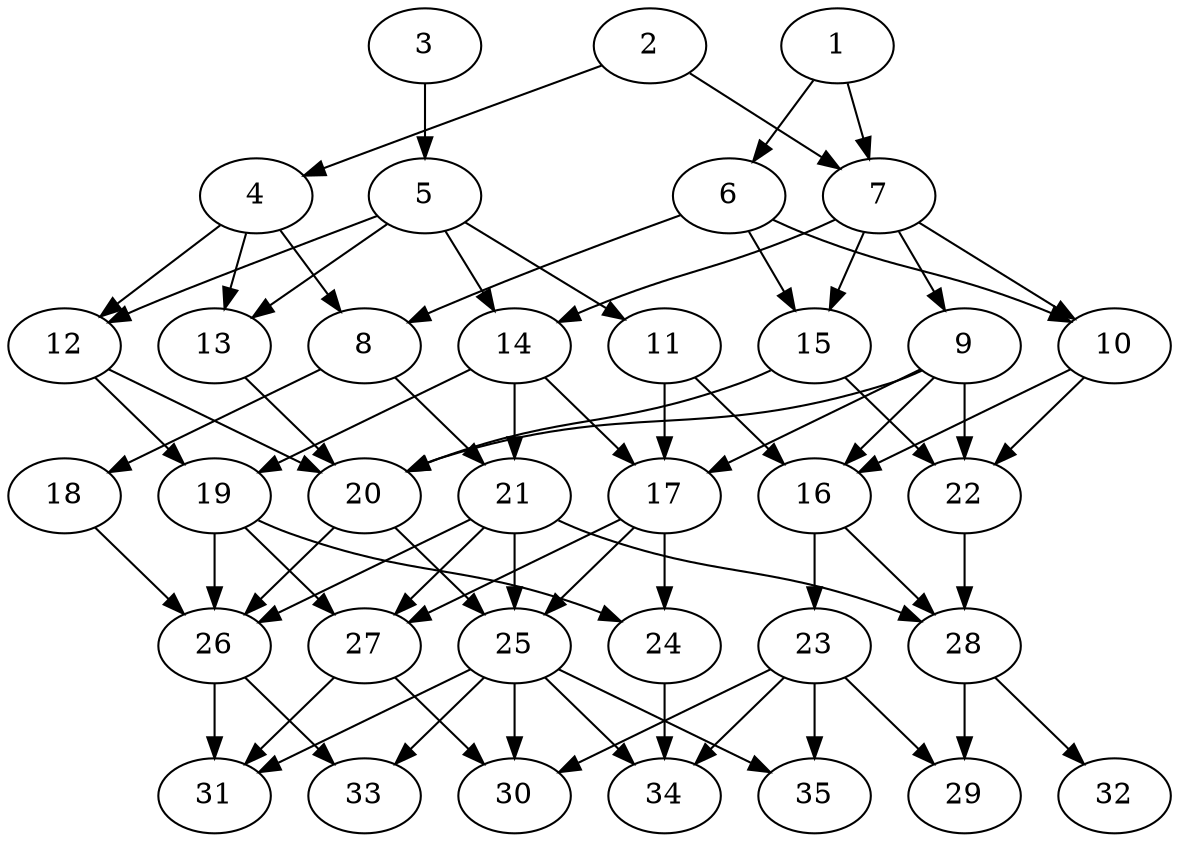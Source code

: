 // DAG (tier=2-normal, mode=compute, n=35, ccr=0.386, fat=0.518, density=0.506, regular=0.557, jump=0.197, mindata=524288, maxdata=8388608)
// DAG automatically generated by daggen at Sun Aug 24 16:33:33 2025
// /home/ermia/Project/Environments/daggen/bin/daggen --dot --ccr 0.386 --fat 0.518 --regular 0.557 --density 0.506 --jump 0.197 --mindata 524288 --maxdata 8388608 -n 35 
digraph G {
  1 [size="51444315078243909632", alpha="0.15", expect_size="25722157539121954816"]
  1 -> 6 [size ="110657684897792"]
  1 -> 7 [size ="110657684897792"]
  2 [size="430886208832299597824", alpha="0.17", expect_size="215443104416149798912"]
  2 -> 4 [size ="456385372356608"]
  2 -> 7 [size ="456385372356608"]
  3 [size="5617929841941020", alpha="0.13", expect_size="2808964920970510"]
  3 -> 5 [size ="121450476339200"]
  4 [size="66653908375483688", alpha="0.14", expect_size="33326954187741844"]
  4 -> 8 [size ="25222497435648"]
  4 -> 12 [size ="25222497435648"]
  4 -> 13 [size ="25222497435648"]
  5 [size="19333074867678347264", alpha="0.13", expect_size="9666537433839173632"]
  5 -> 11 [size ="57626725449728"]
  5 -> 12 [size ="57626725449728"]
  5 -> 13 [size ="57626725449728"]
  5 -> 14 [size ="57626725449728"]
  6 [size="185252268081479155712", alpha="0.09", expect_size="92626134040739577856"]
  6 -> 8 [size ="259975452557312"]
  6 -> 10 [size ="259975452557312"]
  6 -> 15 [size ="259975452557312"]
  7 [size="119044371398143246336", alpha="0.11", expect_size="59522185699071623168"]
  7 -> 9 [size ="193595785084928"]
  7 -> 10 [size ="193595785084928"]
  7 -> 14 [size ="193595785084928"]
  7 -> 15 [size ="193595785084928"]
  8 [size="1410896304171250", alpha="0.14", expect_size="705448152085625"]
  8 -> 18 [size ="56706990080000"]
  8 -> 21 [size ="56706990080000"]
  9 [size="498710569915950", alpha="0.19", expect_size="249355284957975"]
  9 -> 16 [size ="10503887781888"]
  9 -> 17 [size ="10503887781888"]
  9 -> 20 [size ="10503887781888"]
  9 -> 22 [size ="10503887781888"]
  10 [size="1972883734723632", alpha="0.09", expect_size="986441867361816"]
  10 -> 16 [size ="5599303565312"]
  10 -> 22 [size ="5599303565312"]
  11 [size="8879407675294554", alpha="0.17", expect_size="4439703837647277"]
  11 -> 16 [size ="290919618183168"]
  11 -> 17 [size ="290919618183168"]
  12 [size="48119237984221396992", alpha="0.13", expect_size="24059618992110698496"]
  12 -> 19 [size ="105836584108032"]
  12 -> 20 [size ="105836584108032"]
  13 [size="126789270049373814784", alpha="0.05", expect_size="63394635024686907392"]
  13 -> 20 [size ="201904030220288"]
  14 [size="1201850669481829632", alpha="0.10", expect_size="600925334740914816"]
  14 -> 17 [size ="483506480218112"]
  14 -> 19 [size ="483506480218112"]
  14 -> 21 [size ="483506480218112"]
  15 [size="3349791624919112", alpha="0.13", expect_size="1674895812459556"]
  15 -> 20 [size ="100831814746112"]
  15 -> 22 [size ="100831814746112"]
  16 [size="266572727744200704000", alpha="0.17", expect_size="133286363872100352000"]
  16 -> 23 [size ="331360292044800"]
  16 -> 28 [size ="331360292044800"]
  17 [size="80711712154810656", alpha="0.05", expect_size="40355856077405328"]
  17 -> 24 [size ="37915467972608"]
  17 -> 25 [size ="37915467972608"]
  17 -> 27 [size ="37915467972608"]
  18 [size="699585706625264768", alpha="0.10", expect_size="349792853312632384"]
  18 -> 26 [size ="352023606198272"]
  19 [size="629616707446505472", alpha="0.09", expect_size="314808353723252736"]
  19 -> 24 [size ="5876798717952"]
  19 -> 26 [size ="5876798717952"]
  19 -> 27 [size ="5876798717952"]
  20 [size="30060829869083008", alpha="0.10", expect_size="15030414934541504"]
  20 -> 25 [size ="513639710720000"]
  20 -> 26 [size ="513639710720000"]
  21 [size="9581439901073524", alpha="0.13", expect_size="4790719950536762"]
  21 -> 25 [size ="311219713998848"]
  21 -> 26 [size ="311219713998848"]
  21 -> 27 [size ="311219713998848"]
  21 -> 28 [size ="311219713998848"]
  22 [size="1470237569419935", alpha="0.12", expect_size="735118784709967"]
  22 -> 28 [size ="44607563890688"]
  23 [size="433872364388711661568", alpha="0.13", expect_size="216936182194355830784"]
  23 -> 29 [size ="458491525332992"]
  23 -> 30 [size ="458491525332992"]
  23 -> 34 [size ="458491525332992"]
  23 -> 35 [size ="458491525332992"]
  24 [size="181583032140955648000", alpha="0.17", expect_size="90791516070477824000"]
  24 -> 34 [size ="256531182387200"]
  25 [size="2246664164391696", alpha="0.03", expect_size="1123332082195848"]
  25 -> 30 [size ="94309839798272"]
  25 -> 31 [size ="94309839798272"]
  25 -> 33 [size ="94309839798272"]
  25 -> 34 [size ="94309839798272"]
  25 -> 35 [size ="94309839798272"]
  26 [size="26449214303345156", alpha="0.19", expect_size="13224607151672578"]
  26 -> 31 [size ="484271017951232"]
  26 -> 33 [size ="484271017951232"]
  27 [size="773404722609723008", alpha="0.13", expect_size="386702361304861504"]
  27 -> 30 [size ="278217252405248"]
  27 -> 31 [size ="278217252405248"]
  28 [size="15677280474392516", alpha="0.12", expect_size="7838640237196258"]
  28 -> 29 [size ="427528099463168"]
  28 -> 32 [size ="427528099463168"]
  29 [size="28463196960477136", alpha="0.03", expect_size="14231598480238568"]
  30 [size="2579567720210431", alpha="0.05", expect_size="1289783860105215"]
  31 [size="78371613179144000", alpha="0.03", expect_size="39185806589572000"]
  32 [size="183659565238844391424", alpha="0.01", expect_size="91829782619422195712"]
  33 [size="193017158703666112", alpha="0.12", expect_size="96508579351833056"]
  34 [size="1306908842621160960", alpha="0.13", expect_size="653454421310580480"]
  35 [size="272597951867342815232", alpha="0.12", expect_size="136298975933671407616"]
}